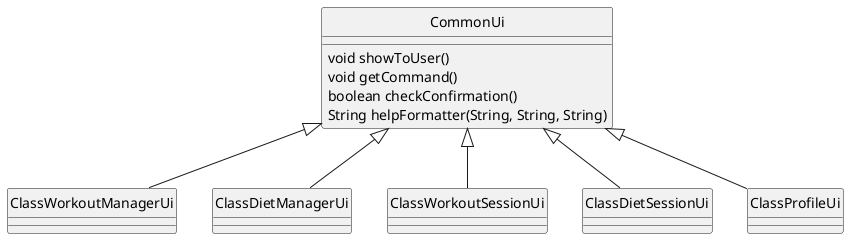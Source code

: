 @startuml
skinparam Shadowing false
hide circle

class CommonUi {
  void showToUser()
  void getCommand()
  boolean checkConfirmation()
  String helpFormatter(String, String, String)
}

CommonUi ^-- ClassWorkoutManagerUi
CommonUi ^-- ClassDietManagerUi
CommonUi ^-- ClassWorkoutSessionUi
CommonUi ^-- ClassDietSessionUi
CommonUi ^-- ClassProfileUi

@enduml